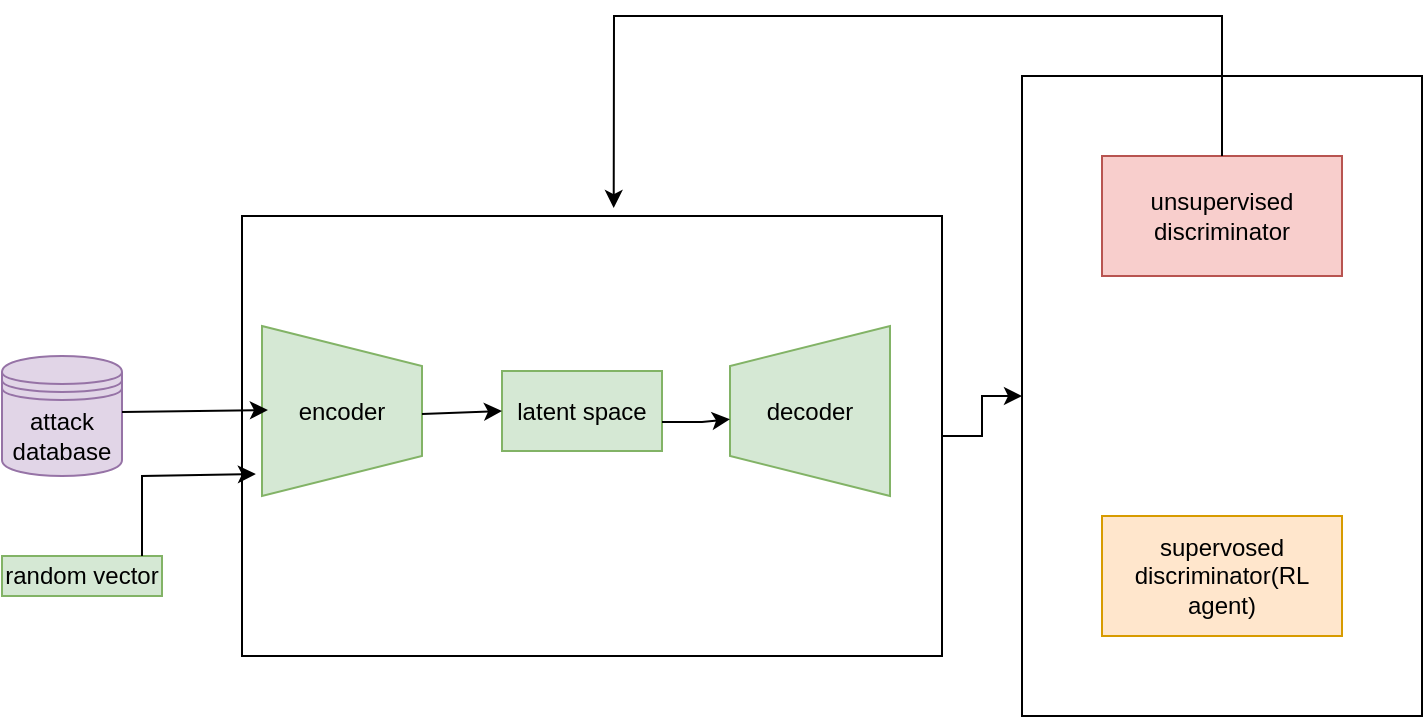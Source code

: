 <mxfile version="26.0.10">
  <diagram id="prtHgNgQTEPvFCAcTncT" name="Page-1">
    <mxGraphModel dx="880" dy="1595" grid="1" gridSize="10" guides="1" tooltips="1" connect="1" arrows="1" fold="1" page="1" pageScale="1" pageWidth="827" pageHeight="1169" math="0" shadow="0">
      <root>
        <mxCell id="0" />
        <mxCell id="1" parent="0" />
        <mxCell id="K_gAuLsXy9iQtgz8dyDz-9" value="" style="rounded=0;whiteSpace=wrap;html=1;fillColor=none;" vertex="1" parent="1">
          <mxGeometry x="130" y="-730" width="350" height="220" as="geometry" />
        </mxCell>
        <mxCell id="K_gAuLsXy9iQtgz8dyDz-15" value="" style="rounded=0;whiteSpace=wrap;html=1;fillColor=none;" vertex="1" parent="1">
          <mxGeometry x="520" y="-800" width="200" height="320" as="geometry" />
        </mxCell>
        <mxCell id="K_gAuLsXy9iQtgz8dyDz-2" value="attack database" style="shape=datastore;whiteSpace=wrap;html=1;fillColor=#e1d5e7;strokeColor=#9673a6;" vertex="1" parent="1">
          <mxGeometry x="10" y="-660" width="60" height="60" as="geometry" />
        </mxCell>
        <mxCell id="K_gAuLsXy9iQtgz8dyDz-3" value="encoder" style="shape=trapezoid;perimeter=trapezoidPerimeter;whiteSpace=wrap;html=1;fixedSize=1;direction=south;fillColor=#d5e8d4;strokeColor=#82b366;" vertex="1" parent="1">
          <mxGeometry x="140" y="-675" width="80" height="85" as="geometry" />
        </mxCell>
        <mxCell id="K_gAuLsXy9iQtgz8dyDz-4" value="decoder" style="shape=trapezoid;perimeter=trapezoidPerimeter;whiteSpace=wrap;html=1;fixedSize=1;direction=north;fillColor=#d5e8d4;strokeColor=#82b366;" vertex="1" parent="1">
          <mxGeometry x="374" y="-675" width="80" height="85" as="geometry" />
        </mxCell>
        <mxCell id="K_gAuLsXy9iQtgz8dyDz-5" value="latent space" style="rounded=0;whiteSpace=wrap;html=1;fillColor=#d5e8d4;strokeColor=#82b366;" vertex="1" parent="1">
          <mxGeometry x="260" y="-652.5" width="80" height="40" as="geometry" />
        </mxCell>
        <mxCell id="K_gAuLsXy9iQtgz8dyDz-6" value="unsupervised discriminator" style="rounded=0;whiteSpace=wrap;html=1;fillColor=#f8cecc;strokeColor=#b85450;" vertex="1" parent="1">
          <mxGeometry x="560" y="-760" width="120" height="60" as="geometry" />
        </mxCell>
        <mxCell id="K_gAuLsXy9iQtgz8dyDz-16" value="" style="edgeStyle=orthogonalEdgeStyle;rounded=0;orthogonalLoop=1;jettySize=auto;html=1;" edge="1" parent="1" source="K_gAuLsXy9iQtgz8dyDz-9" target="K_gAuLsXy9iQtgz8dyDz-15">
          <mxGeometry relative="1" as="geometry" />
        </mxCell>
        <mxCell id="K_gAuLsXy9iQtgz8dyDz-7" value="supervosed discriminator(RL agent)" style="rounded=0;whiteSpace=wrap;html=1;fillColor=#ffe6cc;strokeColor=#d79b00;" vertex="1" parent="1">
          <mxGeometry x="560" y="-580" width="120" height="60" as="geometry" />
        </mxCell>
        <mxCell id="K_gAuLsXy9iQtgz8dyDz-8" value="random vector" style="rounded=0;whiteSpace=wrap;html=1;fillColor=#d5e8d4;strokeColor=#82b366;" vertex="1" parent="1">
          <mxGeometry x="10" y="-560" width="80" height="20" as="geometry" />
        </mxCell>
        <mxCell id="K_gAuLsXy9iQtgz8dyDz-10" value="" style="endArrow=classic;html=1;rounded=0;entryX=0.659;entryY=0.963;entryDx=0;entryDy=0;entryPerimeter=0;exitX=1;exitY=0.7;exitDx=0;exitDy=0;" edge="1" parent="1">
          <mxGeometry width="50" height="50" relative="1" as="geometry">
            <mxPoint x="70" y="-632.02" as="sourcePoint" />
            <mxPoint x="142.96" y="-633.005" as="targetPoint" />
          </mxGeometry>
        </mxCell>
        <mxCell id="K_gAuLsXy9iQtgz8dyDz-11" value="" style="endArrow=classic;html=1;rounded=0;exitX=0.875;exitY=0;exitDx=0;exitDy=0;exitPerimeter=0;entryX=0.871;entryY=1.038;entryDx=0;entryDy=0;entryPerimeter=0;" edge="1" parent="1" source="K_gAuLsXy9iQtgz8dyDz-8" target="K_gAuLsXy9iQtgz8dyDz-3">
          <mxGeometry width="50" height="50" relative="1" as="geometry">
            <mxPoint x="120" y="-584" as="sourcePoint" />
            <mxPoint x="130" y="-610" as="targetPoint" />
            <Array as="points">
              <mxPoint x="80" y="-600" />
            </Array>
          </mxGeometry>
        </mxCell>
        <mxCell id="K_gAuLsXy9iQtgz8dyDz-12" value="" style="endArrow=classic;html=1;rounded=0;entryX=0;entryY=0.5;entryDx=0;entryDy=0;" edge="1" parent="1" target="K_gAuLsXy9iQtgz8dyDz-5">
          <mxGeometry width="50" height="50" relative="1" as="geometry">
            <mxPoint x="220" y="-631" as="sourcePoint" />
            <mxPoint x="250" y="-630" as="targetPoint" />
          </mxGeometry>
        </mxCell>
        <mxCell id="K_gAuLsXy9iQtgz8dyDz-13" value="" style="endArrow=classic;html=1;rounded=0;" edge="1" parent="1" target="K_gAuLsXy9iQtgz8dyDz-4">
          <mxGeometry width="50" height="50" relative="1" as="geometry">
            <mxPoint x="340" y="-627" as="sourcePoint" />
            <mxPoint x="380" y="-637.87" as="targetPoint" />
            <Array as="points">
              <mxPoint x="360" y="-627" />
            </Array>
          </mxGeometry>
        </mxCell>
        <mxCell id="K_gAuLsXy9iQtgz8dyDz-17" value="" style="endArrow=classic;html=1;rounded=0;entryX=0.531;entryY=-0.018;entryDx=0;entryDy=0;entryPerimeter=0;" edge="1" parent="1" source="K_gAuLsXy9iQtgz8dyDz-6" target="K_gAuLsXy9iQtgz8dyDz-9">
          <mxGeometry width="50" height="50" relative="1" as="geometry">
            <mxPoint x="490" y="-740" as="sourcePoint" />
            <mxPoint x="320" y="-820" as="targetPoint" />
            <Array as="points">
              <mxPoint x="620" y="-830" />
              <mxPoint x="560" y="-830" />
              <mxPoint x="316" y="-830" />
            </Array>
          </mxGeometry>
        </mxCell>
      </root>
    </mxGraphModel>
  </diagram>
</mxfile>
